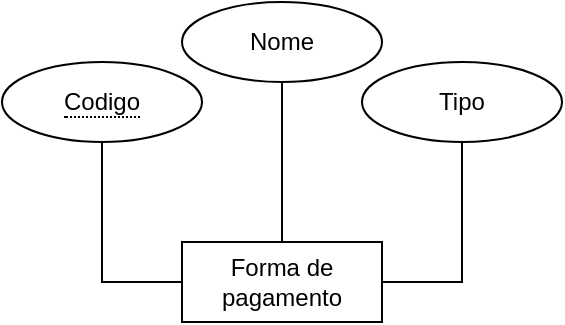 <mxfile version="16.5.3" type="github">
  <diagram id="IfD7oRMzPhSw_ENrBzub" name="Page-1">
    <mxGraphModel dx="868" dy="492" grid="1" gridSize="10" guides="1" tooltips="1" connect="1" arrows="1" fold="1" page="1" pageScale="1" pageWidth="827" pageHeight="1169" math="0" shadow="0">
      <root>
        <mxCell id="0" />
        <mxCell id="1" parent="0" />
        <mxCell id="JHwBy-R3EQrGpB1JbKuy-1" value="Forma de pagamento" style="whiteSpace=wrap;html=1;align=center;" vertex="1" parent="1">
          <mxGeometry x="360" y="390" width="100" height="40" as="geometry" />
        </mxCell>
        <mxCell id="JHwBy-R3EQrGpB1JbKuy-10" value="" style="edgeStyle=orthogonalEdgeStyle;rounded=0;orthogonalLoop=1;jettySize=auto;html=1;endArrow=none;endFill=0;" edge="1" parent="1" source="JHwBy-R3EQrGpB1JbKuy-2" target="JHwBy-R3EQrGpB1JbKuy-1">
          <mxGeometry relative="1" as="geometry" />
        </mxCell>
        <mxCell id="JHwBy-R3EQrGpB1JbKuy-2" value="Nome" style="ellipse;whiteSpace=wrap;html=1;align=center;" vertex="1" parent="1">
          <mxGeometry x="360" y="270" width="100" height="40" as="geometry" />
        </mxCell>
        <mxCell id="JHwBy-R3EQrGpB1JbKuy-8" style="edgeStyle=orthogonalEdgeStyle;rounded=0;orthogonalLoop=1;jettySize=auto;html=1;entryX=1;entryY=0.5;entryDx=0;entryDy=0;endArrow=none;endFill=0;" edge="1" parent="1" source="JHwBy-R3EQrGpB1JbKuy-3" target="JHwBy-R3EQrGpB1JbKuy-1">
          <mxGeometry relative="1" as="geometry" />
        </mxCell>
        <mxCell id="JHwBy-R3EQrGpB1JbKuy-3" value="Tipo" style="ellipse;whiteSpace=wrap;html=1;align=center;" vertex="1" parent="1">
          <mxGeometry x="450" y="300" width="100" height="40" as="geometry" />
        </mxCell>
        <mxCell id="JHwBy-R3EQrGpB1JbKuy-5" value="" style="edgeStyle=orthogonalEdgeStyle;rounded=0;orthogonalLoop=1;jettySize=auto;html=1;endArrow=none;endFill=0;entryX=0;entryY=0.5;entryDx=0;entryDy=0;" edge="1" parent="1" source="JHwBy-R3EQrGpB1JbKuy-4" target="JHwBy-R3EQrGpB1JbKuy-1">
          <mxGeometry relative="1" as="geometry" />
        </mxCell>
        <mxCell id="JHwBy-R3EQrGpB1JbKuy-4" value="&lt;span style=&quot;border-bottom: 1px dotted&quot;&gt;Codigo&lt;br&gt;&lt;/span&gt;" style="ellipse;whiteSpace=wrap;html=1;align=center;" vertex="1" parent="1">
          <mxGeometry x="270" y="300" width="100" height="40" as="geometry" />
        </mxCell>
      </root>
    </mxGraphModel>
  </diagram>
</mxfile>
